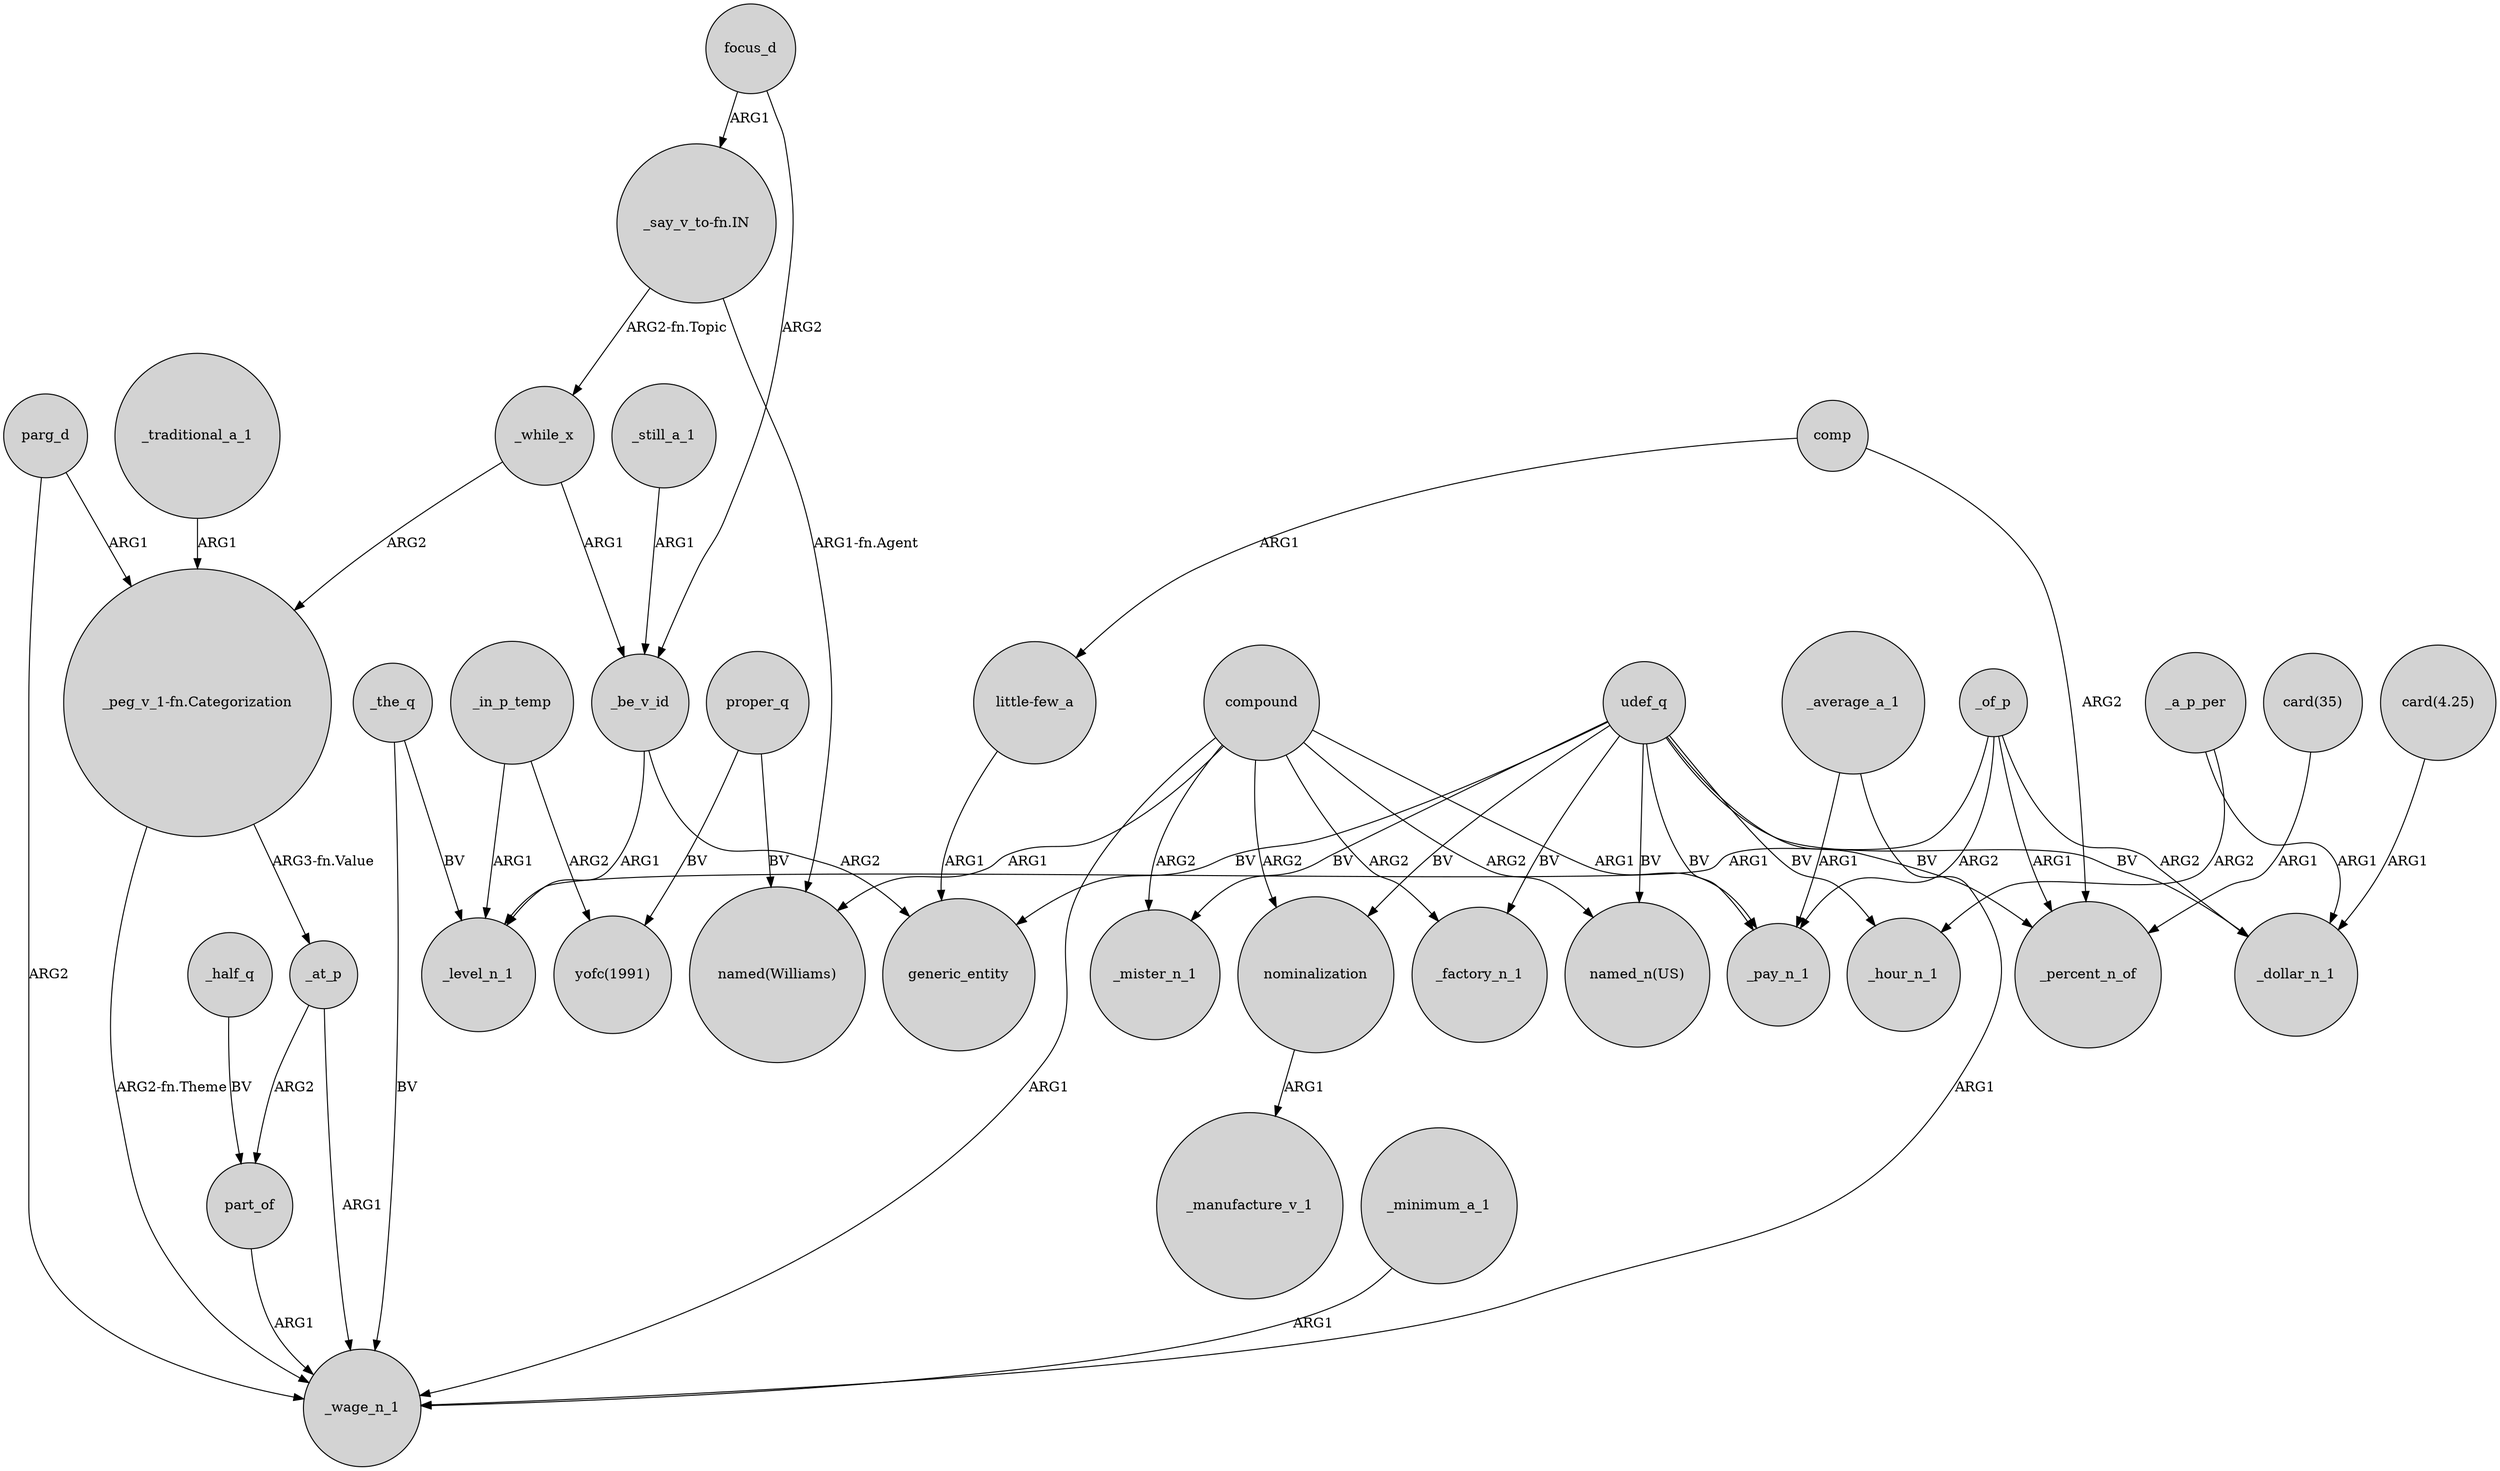digraph {
	node [shape=circle style=filled]
	focus_d -> _be_v_id [label=ARG2]
	part_of -> _wage_n_1 [label=ARG1]
	_the_q -> _wage_n_1 [label=BV]
	_of_p -> _pay_n_1 [label=ARG2]
	udef_q -> "named_n(US)" [label=BV]
	udef_q -> generic_entity [label=BV]
	parg_d -> _wage_n_1 [label=ARG2]
	_in_p_temp -> _level_n_1 [label=ARG1]
	proper_q -> "named(Williams)" [label=BV]
	_be_v_id -> _level_n_1 [label=ARG1]
	_still_a_1 -> _be_v_id [label=ARG1]
	proper_q -> "yofc(1991)" [label=BV]
	comp -> _percent_n_of [label=ARG2]
	udef_q -> _pay_n_1 [label=BV]
	compound -> _mister_n_1 [label=ARG2]
	udef_q -> _hour_n_1 [label=BV]
	_minimum_a_1 -> _wage_n_1 [label=ARG1]
	compound -> _pay_n_1 [label=ARG1]
	udef_q -> _mister_n_1 [label=BV]
	_while_x -> _be_v_id [label=ARG1]
	nominalization -> _manufacture_v_1 [label=ARG1]
	compound -> _wage_n_1 [label=ARG1]
	compound -> nominalization [label=ARG2]
	parg_d -> "_peg_v_1-fn.Categorization" [label=ARG1]
	_the_q -> _level_n_1 [label=BV]
	"_peg_v_1-fn.Categorization" -> _wage_n_1 [label="ARG2-fn.Theme"]
	compound -> "named_n(US)" [label=ARG2]
	"_peg_v_1-fn.Categorization" -> _at_p [label="ARG3-fn.Value"]
	_be_v_id -> generic_entity [label=ARG2]
	_of_p -> _percent_n_of [label=ARG1]
	_at_p -> _wage_n_1 [label=ARG1]
	_a_p_per -> _dollar_n_1 [label=ARG1]
	compound -> _factory_n_1 [label=ARG2]
	compound -> "named(Williams)" [label=ARG1]
	udef_q -> _factory_n_1 [label=BV]
	"_say_v_to-fn.IN" -> _while_x [label="ARG2-fn.Topic"]
	_half_q -> part_of [label=BV]
	"card(4.25)" -> _dollar_n_1 [label=ARG1]
	_average_a_1 -> _wage_n_1 [label=ARG1]
	_of_p -> _level_n_1 [label=ARG1]
	comp -> "little-few_a" [label=ARG1]
	_average_a_1 -> _pay_n_1 [label=ARG1]
	udef_q -> nominalization [label=BV]
	"card(35)" -> _percent_n_of [label=ARG1]
	"_say_v_to-fn.IN" -> "named(Williams)" [label="ARG1-fn.Agent"]
	"little-few_a" -> generic_entity [label=ARG1]
	_of_p -> _dollar_n_1 [label=ARG2]
	_while_x -> "_peg_v_1-fn.Categorization" [label=ARG2]
	udef_q -> _percent_n_of [label=BV]
	_a_p_per -> _hour_n_1 [label=ARG2]
	_at_p -> part_of [label=ARG2]
	_in_p_temp -> "yofc(1991)" [label=ARG2]
	udef_q -> _dollar_n_1 [label=BV]
	focus_d -> "_say_v_to-fn.IN" [label=ARG1]
	_traditional_a_1 -> "_peg_v_1-fn.Categorization" [label=ARG1]
}
